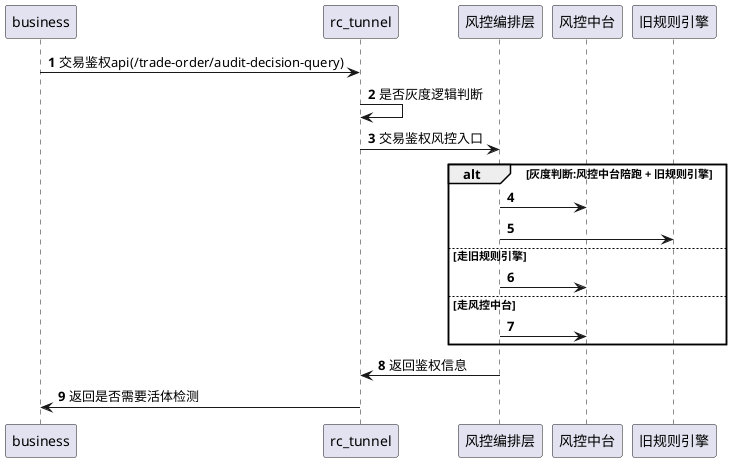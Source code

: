 @startuml
'https://plantuml.com/sequence-diagram

autonumber
business -> rc_tunnel: 交易鉴权api(/trade-order/audit-decision-query)
rc_tunnel ->rc_tunnel : 是否灰度逻辑判断
rc_tunnel -> 风控编排层:交易鉴权风控入口
alt 灰度判断:风控中台陪跑 + 旧规则引擎
    风控编排层 -> 风控中台:
    风控编排层 -> 旧规则引擎:
else 走旧规则引擎
    风控编排层 -> 风控中台:
else 走风控中台
    风控编排层 -> 风控中台:
end
风控编排层 -> rc_tunnel:返回鉴权信息
rc_tunnel -> business:返回是否需要活体检测

@enduml
